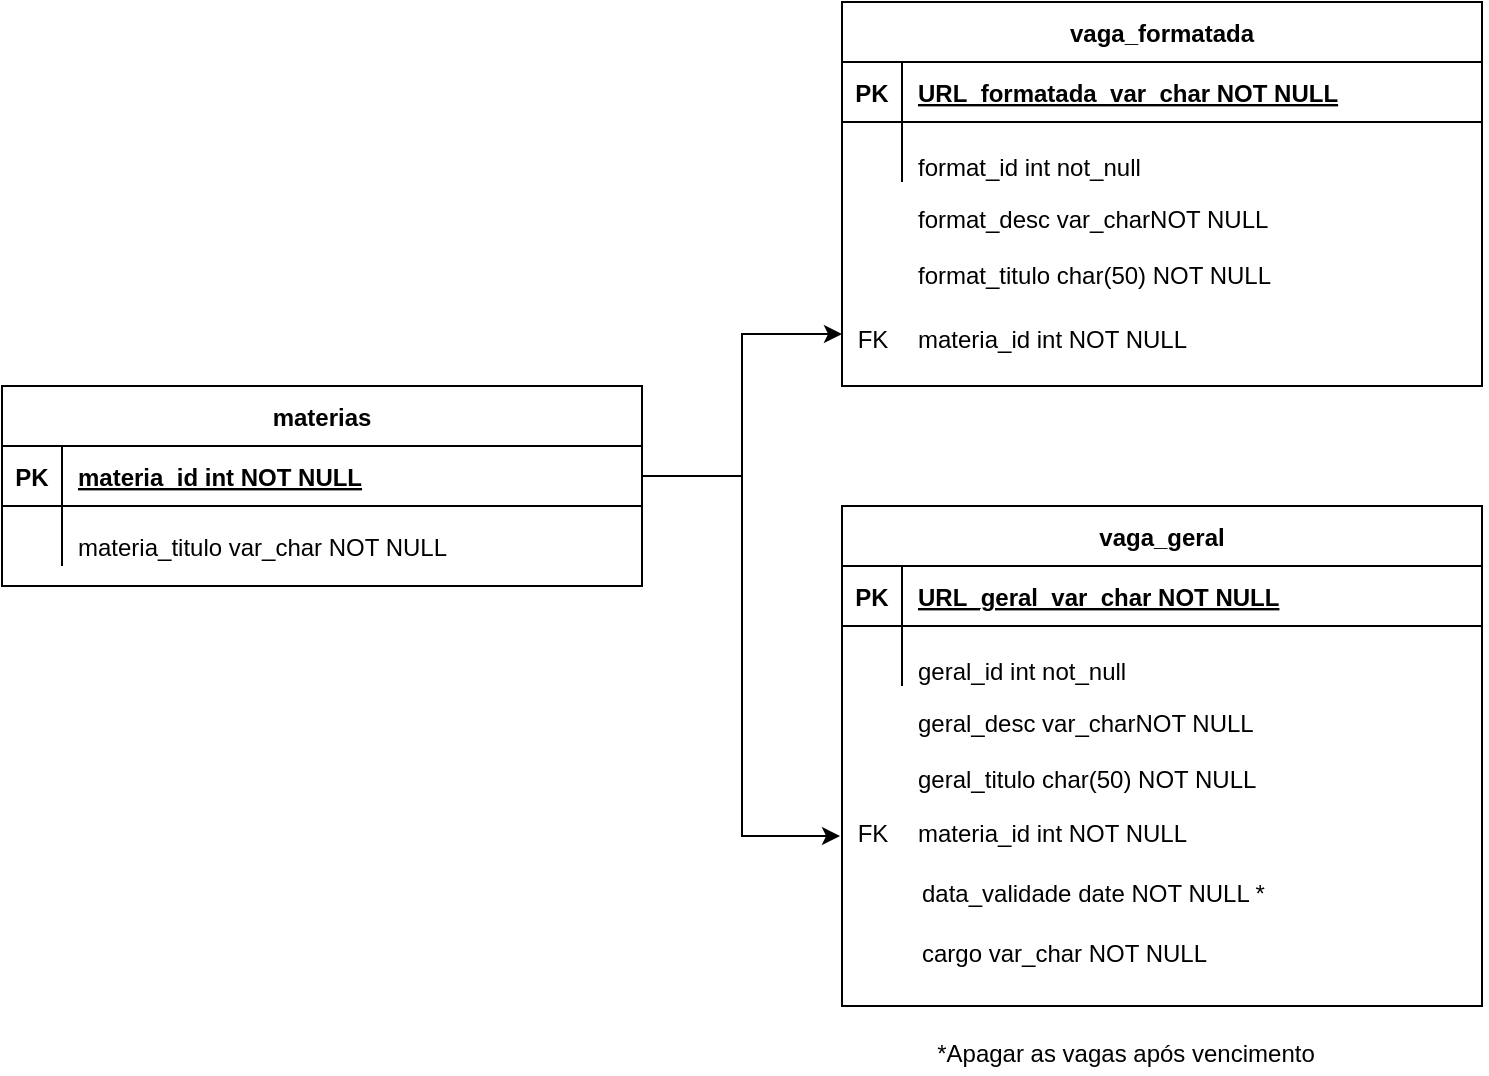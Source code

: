 <mxfile version="15.0.3" type="github" pages="4">
  <diagram id="czYuIRbQ6l2w0m3v4Nq1" name="MER">
    <mxGraphModel dx="1422" dy="791" grid="1" gridSize="10" guides="1" tooltips="1" connect="1" arrows="1" fold="1" page="1" pageScale="1" pageWidth="850" pageHeight="1100" math="0" shadow="0">
      <root>
        <mxCell id="0" />
        <mxCell id="1" parent="0" />
        <mxCell id="hlGLuwuzqGQmsSktjfiK-1" value="vaga_geral" style="shape=table;startSize=30;container=1;collapsible=1;childLayout=tableLayout;fixedRows=1;rowLines=0;fontStyle=1;align=center;resizeLast=1;" parent="1" vertex="1">
          <mxGeometry x="460" y="400" width="320" height="250" as="geometry">
            <mxRectangle x="120" y="120" width="100" height="30" as="alternateBounds" />
          </mxGeometry>
        </mxCell>
        <mxCell id="hlGLuwuzqGQmsSktjfiK-2" value="" style="shape=partialRectangle;collapsible=0;dropTarget=0;pointerEvents=0;fillColor=none;points=[[0,0.5],[1,0.5]];portConstraint=eastwest;top=0;left=0;right=0;bottom=1;" parent="hlGLuwuzqGQmsSktjfiK-1" vertex="1">
          <mxGeometry y="30" width="320" height="30" as="geometry" />
        </mxCell>
        <mxCell id="hlGLuwuzqGQmsSktjfiK-3" value="PK" style="shape=partialRectangle;overflow=hidden;connectable=0;fillColor=none;top=0;left=0;bottom=0;right=0;fontStyle=1;" parent="hlGLuwuzqGQmsSktjfiK-2" vertex="1">
          <mxGeometry width="30" height="30" as="geometry" />
        </mxCell>
        <mxCell id="hlGLuwuzqGQmsSktjfiK-4" value="URL_geral  var_char NOT NULL " style="shape=partialRectangle;overflow=hidden;connectable=0;fillColor=none;top=0;left=0;bottom=0;right=0;align=left;spacingLeft=6;fontStyle=5;" parent="hlGLuwuzqGQmsSktjfiK-2" vertex="1">
          <mxGeometry x="30" width="290" height="30" as="geometry" />
        </mxCell>
        <mxCell id="hlGLuwuzqGQmsSktjfiK-5" value="" style="shape=partialRectangle;collapsible=0;dropTarget=0;pointerEvents=0;fillColor=none;points=[[0,0.5],[1,0.5]];portConstraint=eastwest;top=0;left=0;right=0;bottom=0;" parent="hlGLuwuzqGQmsSktjfiK-1" vertex="1">
          <mxGeometry y="60" width="320" height="30" as="geometry" />
        </mxCell>
        <mxCell id="hlGLuwuzqGQmsSktjfiK-6" value="" style="shape=partialRectangle;overflow=hidden;connectable=0;fillColor=none;top=0;left=0;bottom=0;right=0;" parent="hlGLuwuzqGQmsSktjfiK-5" vertex="1">
          <mxGeometry width="30" height="30" as="geometry" />
        </mxCell>
        <mxCell id="hlGLuwuzqGQmsSktjfiK-7" value="" style="shape=partialRectangle;overflow=hidden;connectable=0;fillColor=none;top=0;left=0;bottom=0;right=0;align=left;spacingLeft=6;" parent="hlGLuwuzqGQmsSktjfiK-5" vertex="1">
          <mxGeometry x="30" width="290" height="30" as="geometry" />
        </mxCell>
        <mxCell id="hlGLuwuzqGQmsSktjfiK-8" value="geral_desc var_charNOT NULL" style="shape=partialRectangle;overflow=hidden;connectable=0;fillColor=none;top=0;left=0;bottom=0;right=0;align=left;spacingLeft=6;" parent="1" vertex="1">
          <mxGeometry x="490" y="493" width="290" height="30" as="geometry" />
        </mxCell>
        <mxCell id="hlGLuwuzqGQmsSktjfiK-9" value="geral_titulo char(50) NOT NULL" style="shape=partialRectangle;overflow=hidden;connectable=0;fillColor=none;top=0;left=0;bottom=0;right=0;align=left;spacingLeft=6;" parent="1" vertex="1">
          <mxGeometry x="490" y="521" width="290" height="30" as="geometry" />
        </mxCell>
        <mxCell id="hlGLuwuzqGQmsSktjfiK-10" value="geral_id int not_null" style="shape=partialRectangle;overflow=hidden;connectable=0;fillColor=none;top=0;left=0;bottom=0;right=0;align=left;spacingLeft=6;" parent="1" vertex="1">
          <mxGeometry x="490" y="467" width="290" height="30" as="geometry" />
        </mxCell>
        <mxCell id="hlGLuwuzqGQmsSktjfiK-11" value="vaga_formatada" style="shape=table;startSize=30;container=1;collapsible=1;childLayout=tableLayout;fixedRows=1;rowLines=0;fontStyle=1;align=center;resizeLast=1;" parent="1" vertex="1">
          <mxGeometry x="460" y="148" width="320" height="192" as="geometry">
            <mxRectangle x="120" y="120" width="100" height="30" as="alternateBounds" />
          </mxGeometry>
        </mxCell>
        <mxCell id="hlGLuwuzqGQmsSktjfiK-12" value="" style="shape=partialRectangle;collapsible=0;dropTarget=0;pointerEvents=0;fillColor=none;points=[[0,0.5],[1,0.5]];portConstraint=eastwest;top=0;left=0;right=0;bottom=1;" parent="hlGLuwuzqGQmsSktjfiK-11" vertex="1">
          <mxGeometry y="30" width="320" height="30" as="geometry" />
        </mxCell>
        <mxCell id="hlGLuwuzqGQmsSktjfiK-13" value="PK" style="shape=partialRectangle;overflow=hidden;connectable=0;fillColor=none;top=0;left=0;bottom=0;right=0;fontStyle=1;" parent="hlGLuwuzqGQmsSktjfiK-12" vertex="1">
          <mxGeometry width="30" height="30" as="geometry" />
        </mxCell>
        <mxCell id="hlGLuwuzqGQmsSktjfiK-14" value="URL_formatada  var_char NOT NULL " style="shape=partialRectangle;overflow=hidden;connectable=0;fillColor=none;top=0;left=0;bottom=0;right=0;align=left;spacingLeft=6;fontStyle=5;" parent="hlGLuwuzqGQmsSktjfiK-12" vertex="1">
          <mxGeometry x="30" width="290" height="30" as="geometry" />
        </mxCell>
        <mxCell id="hlGLuwuzqGQmsSktjfiK-15" value="" style="shape=partialRectangle;collapsible=0;dropTarget=0;pointerEvents=0;fillColor=none;points=[[0,0.5],[1,0.5]];portConstraint=eastwest;top=0;left=0;right=0;bottom=0;" parent="hlGLuwuzqGQmsSktjfiK-11" vertex="1">
          <mxGeometry y="60" width="320" height="30" as="geometry" />
        </mxCell>
        <mxCell id="hlGLuwuzqGQmsSktjfiK-16" value="" style="shape=partialRectangle;overflow=hidden;connectable=0;fillColor=none;top=0;left=0;bottom=0;right=0;" parent="hlGLuwuzqGQmsSktjfiK-15" vertex="1">
          <mxGeometry width="30" height="30" as="geometry" />
        </mxCell>
        <mxCell id="hlGLuwuzqGQmsSktjfiK-17" value="" style="shape=partialRectangle;overflow=hidden;connectable=0;fillColor=none;top=0;left=0;bottom=0;right=0;align=left;spacingLeft=6;" parent="hlGLuwuzqGQmsSktjfiK-15" vertex="1">
          <mxGeometry x="30" width="290" height="30" as="geometry" />
        </mxCell>
        <mxCell id="hlGLuwuzqGQmsSktjfiK-18" value="format_desc var_charNOT NULL" style="shape=partialRectangle;overflow=hidden;connectable=0;fillColor=none;top=0;left=0;bottom=0;right=0;align=left;spacingLeft=6;" parent="1" vertex="1">
          <mxGeometry x="490" y="241" width="290" height="30" as="geometry" />
        </mxCell>
        <mxCell id="hlGLuwuzqGQmsSktjfiK-19" value="format_titulo char(50) NOT NULL" style="shape=partialRectangle;overflow=hidden;connectable=0;fillColor=none;top=0;left=0;bottom=0;right=0;align=left;spacingLeft=6;" parent="1" vertex="1">
          <mxGeometry x="490" y="269" width="290" height="30" as="geometry" />
        </mxCell>
        <mxCell id="hlGLuwuzqGQmsSktjfiK-20" value="format_id int not_null" style="shape=partialRectangle;overflow=hidden;connectable=0;fillColor=none;top=0;left=0;bottom=0;right=0;align=left;spacingLeft=6;" parent="1" vertex="1">
          <mxGeometry x="490" y="215" width="290" height="30" as="geometry" />
        </mxCell>
        <mxCell id="hlGLuwuzqGQmsSktjfiK-21" value="materias" style="shape=table;startSize=30;container=1;collapsible=1;childLayout=tableLayout;fixedRows=1;rowLines=0;fontStyle=1;align=center;resizeLast=1;" parent="1" vertex="1">
          <mxGeometry x="40" y="340" width="320" height="100" as="geometry">
            <mxRectangle x="120" y="120" width="100" height="30" as="alternateBounds" />
          </mxGeometry>
        </mxCell>
        <mxCell id="hlGLuwuzqGQmsSktjfiK-22" value="" style="shape=partialRectangle;collapsible=0;dropTarget=0;pointerEvents=0;fillColor=none;points=[[0,0.5],[1,0.5]];portConstraint=eastwest;top=0;left=0;right=0;bottom=1;" parent="hlGLuwuzqGQmsSktjfiK-21" vertex="1">
          <mxGeometry y="30" width="320" height="30" as="geometry" />
        </mxCell>
        <mxCell id="hlGLuwuzqGQmsSktjfiK-23" value="PK" style="shape=partialRectangle;overflow=hidden;connectable=0;fillColor=none;top=0;left=0;bottom=0;right=0;fontStyle=1;" parent="hlGLuwuzqGQmsSktjfiK-22" vertex="1">
          <mxGeometry width="30" height="30" as="geometry" />
        </mxCell>
        <mxCell id="hlGLuwuzqGQmsSktjfiK-24" value="materia_id int NOT NULL" style="shape=partialRectangle;overflow=hidden;connectable=0;fillColor=none;top=0;left=0;bottom=0;right=0;align=left;spacingLeft=6;fontStyle=5;" parent="hlGLuwuzqGQmsSktjfiK-22" vertex="1">
          <mxGeometry x="30" width="290" height="30" as="geometry" />
        </mxCell>
        <mxCell id="hlGLuwuzqGQmsSktjfiK-25" value="" style="shape=partialRectangle;collapsible=0;dropTarget=0;pointerEvents=0;fillColor=none;points=[[0,0.5],[1,0.5]];portConstraint=eastwest;top=0;left=0;right=0;bottom=0;" parent="hlGLuwuzqGQmsSktjfiK-21" vertex="1">
          <mxGeometry y="60" width="320" height="30" as="geometry" />
        </mxCell>
        <mxCell id="hlGLuwuzqGQmsSktjfiK-26" value="" style="shape=partialRectangle;overflow=hidden;connectable=0;fillColor=none;top=0;left=0;bottom=0;right=0;" parent="hlGLuwuzqGQmsSktjfiK-25" vertex="1">
          <mxGeometry width="30" height="30" as="geometry" />
        </mxCell>
        <mxCell id="hlGLuwuzqGQmsSktjfiK-27" value="" style="shape=partialRectangle;overflow=hidden;connectable=0;fillColor=none;top=0;left=0;bottom=0;right=0;align=left;spacingLeft=6;" parent="hlGLuwuzqGQmsSktjfiK-25" vertex="1">
          <mxGeometry x="30" width="290" height="30" as="geometry" />
        </mxCell>
        <mxCell id="hlGLuwuzqGQmsSktjfiK-28" value="materia_id int NOT NULL" style="shape=partialRectangle;overflow=hidden;connectable=0;fillColor=none;top=0;left=0;bottom=0;right=0;align=left;spacingLeft=6;" parent="1" vertex="1">
          <mxGeometry x="490" y="548" width="290" height="30" as="geometry" />
        </mxCell>
        <mxCell id="hlGLuwuzqGQmsSktjfiK-29" value="FK" style="text;html=1;align=center;verticalAlign=middle;resizable=0;points=[];autosize=1;strokeColor=none;" parent="1" vertex="1">
          <mxGeometry x="460" y="554" width="30" height="20" as="geometry" />
        </mxCell>
        <mxCell id="hlGLuwuzqGQmsSktjfiK-30" value="materia_id int NOT NULL" style="shape=partialRectangle;overflow=hidden;connectable=0;fillColor=none;top=0;left=0;bottom=0;right=0;align=left;spacingLeft=6;" parent="1" vertex="1">
          <mxGeometry x="490" y="301" width="290" height="30" as="geometry" />
        </mxCell>
        <mxCell id="hlGLuwuzqGQmsSktjfiK-31" value="FK" style="text;html=1;align=center;verticalAlign=middle;resizable=0;points=[];autosize=1;strokeColor=none;" parent="1" vertex="1">
          <mxGeometry x="460" y="307" width="30" height="20" as="geometry" />
        </mxCell>
        <mxCell id="hlGLuwuzqGQmsSktjfiK-32" style="edgeStyle=orthogonalEdgeStyle;rounded=0;orthogonalLoop=1;jettySize=auto;html=1;exitX=1;exitY=0.5;exitDx=0;exitDy=0;entryX=0;entryY=0.35;entryDx=0;entryDy=0;entryPerimeter=0;" parent="1" source="hlGLuwuzqGQmsSktjfiK-22" target="hlGLuwuzqGQmsSktjfiK-31" edge="1">
          <mxGeometry relative="1" as="geometry" />
        </mxCell>
        <mxCell id="hlGLuwuzqGQmsSktjfiK-33" style="edgeStyle=orthogonalEdgeStyle;rounded=0;orthogonalLoop=1;jettySize=auto;html=1;exitX=1;exitY=0.5;exitDx=0;exitDy=0;entryX=-0.033;entryY=0.55;entryDx=0;entryDy=0;entryPerimeter=0;" parent="1" source="hlGLuwuzqGQmsSktjfiK-22" target="hlGLuwuzqGQmsSktjfiK-29" edge="1">
          <mxGeometry relative="1" as="geometry" />
        </mxCell>
        <mxCell id="R3ozqUevTF7wbkg006Hf-2" value="data_validade date NOT NULL *" style="shape=partialRectangle;overflow=hidden;connectable=0;fillColor=none;top=0;left=0;bottom=0;right=0;align=left;spacingLeft=6;" parent="1" vertex="1">
          <mxGeometry x="492" y="578" width="290" height="30" as="geometry" />
        </mxCell>
        <mxCell id="R3ozqUevTF7wbkg006Hf-3" value="*Apagar as vagas após vencimento" style="text;html=1;strokeColor=none;fillColor=none;align=center;verticalAlign=middle;whiteSpace=wrap;rounded=0;" parent="1" vertex="1">
          <mxGeometry x="492" y="664" width="220" height="20" as="geometry" />
        </mxCell>
        <mxCell id="rCnXIu9rss3aTeOQ9NVy-1" value="materia_titulo var_char NOT NULL" style="shape=partialRectangle;overflow=hidden;connectable=0;fillColor=none;top=0;left=0;bottom=0;right=0;align=left;spacingLeft=6;" parent="1" vertex="1">
          <mxGeometry x="70" y="405" width="290" height="30" as="geometry" />
        </mxCell>
        <mxCell id="pCmWFzZ8pjuEXUEqFDOf-1" value="cargo var_char NOT NULL" style="shape=partialRectangle;overflow=hidden;connectable=0;fillColor=none;top=0;left=0;bottom=0;right=0;align=left;spacingLeft=6;" vertex="1" parent="1">
          <mxGeometry x="492" y="608" width="290" height="30" as="geometry" />
        </mxCell>
      </root>
    </mxGraphModel>
  </diagram>
  <diagram id="5HQZHZXI6CJOZLei4cRY" name="Use Case">
    <mxGraphModel dx="981" dy="512" grid="1" gridSize="10" guides="1" tooltips="1" connect="1" arrows="1" fold="1" page="1" pageScale="1" pageWidth="850" pageHeight="1100" math="0" shadow="0">
      <root>
        <mxCell id="19ek_G5kQp1LX_UoxI3b-0" />
        <mxCell id="19ek_G5kQp1LX_UoxI3b-1" parent="19ek_G5kQp1LX_UoxI3b-0" />
        <mxCell id="v95JeKkRksGh9sBzTp4K-0" value="" style="rounded=1;whiteSpace=wrap;html=1;" parent="19ek_G5kQp1LX_UoxI3b-1" vertex="1">
          <mxGeometry x="230" y="160" width="210" height="390" as="geometry" />
        </mxCell>
        <mxCell id="DesbnE-GQGL-AsB6o-nn-5" style="edgeStyle=orthogonalEdgeStyle;rounded=0;orthogonalLoop=1;jettySize=auto;html=1;entryX=1;entryY=0.5;entryDx=0;entryDy=0;" edge="1" parent="19ek_G5kQp1LX_UoxI3b-1" source="v95JeKkRksGh9sBzTp4K-1" target="v95JeKkRksGh9sBzTp4K-8">
          <mxGeometry relative="1" as="geometry" />
        </mxCell>
        <mxCell id="v95JeKkRksGh9sBzTp4K-1" value="&lt;div&gt;candidato&lt;/div&gt;" style="shape=umlActor;verticalLabelPosition=bottom;verticalAlign=top;html=1;outlineConnect=0;" parent="19ek_G5kQp1LX_UoxI3b-1" vertex="1">
          <mxGeometry x="550" y="230" width="30" height="60" as="geometry" />
        </mxCell>
        <mxCell id="DesbnE-GQGL-AsB6o-nn-7" style="edgeStyle=orthogonalEdgeStyle;rounded=0;orthogonalLoop=1;jettySize=auto;html=1;entryX=0.5;entryY=1;entryDx=0;entryDy=0;" edge="1" parent="19ek_G5kQp1LX_UoxI3b-1" source="v95JeKkRksGh9sBzTp4K-3" target="v95JeKkRksGh9sBzTp4K-8">
          <mxGeometry relative="1" as="geometry" />
        </mxCell>
        <mxCell id="v95JeKkRksGh9sBzTp4K-3" value="/" style="ellipse;whiteSpace=wrap;html=1;" parent="19ek_G5kQp1LX_UoxI3b-1" vertex="1">
          <mxGeometry x="275.5" y="340" width="120" height="60" as="geometry" />
        </mxCell>
        <mxCell id="v95JeKkRksGh9sBzTp4K-6" value="TecBusca" style="text;html=1;strokeColor=none;fillColor=none;align=center;verticalAlign=middle;whiteSpace=wrap;rounded=0;" parent="19ek_G5kQp1LX_UoxI3b-1" vertex="1">
          <mxGeometry x="290" y="180" width="90" height="20" as="geometry" />
        </mxCell>
        <mxCell id="v95JeKkRksGh9sBzTp4K-7" value="&lt;div&gt;Visualizar&lt;/div&gt;&lt;div&gt;vagas&lt;/div&gt;" style="text;html=1;strokeColor=none;fillColor=none;align=center;verticalAlign=middle;whiteSpace=wrap;rounded=0;" parent="19ek_G5kQp1LX_UoxI3b-1" vertex="1">
          <mxGeometry x="292.5" y="356" width="90" height="30" as="geometry" />
        </mxCell>
        <mxCell id="v95JeKkRksGh9sBzTp4K-8" value="" style="ellipse;whiteSpace=wrap;html=1;" parent="19ek_G5kQp1LX_UoxI3b-1" vertex="1">
          <mxGeometry x="275" y="230" width="120" height="60" as="geometry" />
        </mxCell>
        <mxCell id="v95JeKkRksGh9sBzTp4K-9" value="Pesquisar vagas" style="text;html=1;strokeColor=none;fillColor=none;align=center;verticalAlign=middle;whiteSpace=wrap;rounded=0;" parent="19ek_G5kQp1LX_UoxI3b-1" vertex="1">
          <mxGeometry x="290" y="240" width="90" height="40" as="geometry" />
        </mxCell>
        <mxCell id="DesbnE-GQGL-AsB6o-nn-8" style="edgeStyle=orthogonalEdgeStyle;rounded=0;orthogonalLoop=1;jettySize=auto;html=1;entryX=0;entryY=0.5;entryDx=0;entryDy=0;" edge="1" parent="19ek_G5kQp1LX_UoxI3b-1" source="DesbnE-GQGL-AsB6o-nn-0" target="DesbnE-GQGL-AsB6o-nn-1">
          <mxGeometry relative="1" as="geometry" />
        </mxCell>
        <mxCell id="DesbnE-GQGL-AsB6o-nn-0" value="Sistema" style="shape=umlActor;verticalLabelPosition=bottom;verticalAlign=top;html=1;outlineConnect=0;" vertex="1" parent="19ek_G5kQp1LX_UoxI3b-1">
          <mxGeometry x="50" y="450" width="30" height="60" as="geometry" />
        </mxCell>
        <mxCell id="DesbnE-GQGL-AsB6o-nn-1" value="" style="ellipse;whiteSpace=wrap;html=1;" vertex="1" parent="19ek_G5kQp1LX_UoxI3b-1">
          <mxGeometry x="280" y="450" width="115" height="60" as="geometry" />
        </mxCell>
        <mxCell id="DesbnE-GQGL-AsB6o-nn-2" value="Cadastrar vagas" style="text;html=1;strokeColor=none;fillColor=none;align=center;verticalAlign=middle;whiteSpace=wrap;rounded=0;" vertex="1" parent="19ek_G5kQp1LX_UoxI3b-1">
          <mxGeometry x="290" y="460" width="90" height="40" as="geometry" />
        </mxCell>
      </root>
    </mxGraphModel>
  </diagram>
  <diagram id="tID1n13CGh0lt_Elbe-U" name="Diagrama de atividades">
    <mxGraphModel dx="1822" dy="791" grid="1" gridSize="10" guides="1" tooltips="1" connect="1" arrows="1" fold="1" page="0" pageScale="1" pageWidth="850" pageHeight="1100" math="0" shadow="0">
      <root>
        <mxCell id="aurPjL6bR6JKtBZm8IZp-0" />
        <mxCell id="aurPjL6bR6JKtBZm8IZp-1" parent="aurPjL6bR6JKtBZm8IZp-0" />
        <mxCell id="aurPjL6bR6JKtBZm8IZp-7" value="" style="shape=table;startSize=0;container=1;collapsible=0;childLayout=tableLayout;" parent="aurPjL6bR6JKtBZm8IZp-1" vertex="1">
          <mxGeometry x="-80" y="102" width="1170" height="660" as="geometry" />
        </mxCell>
        <mxCell id="aurPjL6bR6JKtBZm8IZp-8" value="" style="shape=partialRectangle;collapsible=0;dropTarget=0;pointerEvents=0;fillColor=none;top=0;left=0;bottom=0;right=0;points=[[0,0.5],[1,0.5]];portConstraint=eastwest;" parent="aurPjL6bR6JKtBZm8IZp-7" vertex="1">
          <mxGeometry width="1170" height="106" as="geometry" />
        </mxCell>
        <mxCell id="aurPjL6bR6JKtBZm8IZp-9" value="&lt;div&gt;&lt;br&gt;&lt;/div&gt;&lt;div&gt;&lt;br&gt;&lt;/div&gt;" style="shape=partialRectangle;html=1;whiteSpace=wrap;connectable=0;overflow=hidden;fillColor=none;top=0;left=0;bottom=0;right=0;pointerEvents=1;" parent="aurPjL6bR6JKtBZm8IZp-8" vertex="1">
          <mxGeometry width="390" height="106" as="geometry" />
        </mxCell>
        <mxCell id="aurPjL6bR6JKtBZm8IZp-10" value="" style="shape=partialRectangle;html=1;whiteSpace=wrap;connectable=0;overflow=hidden;fillColor=none;top=0;left=0;bottom=0;right=0;pointerEvents=1;" parent="aurPjL6bR6JKtBZm8IZp-8" vertex="1">
          <mxGeometry x="390" width="390" height="106" as="geometry" />
        </mxCell>
        <mxCell id="aurPjL6bR6JKtBZm8IZp-11" value="" style="shape=partialRectangle;html=1;whiteSpace=wrap;connectable=0;overflow=hidden;fillColor=none;top=0;left=0;bottom=0;right=0;pointerEvents=1;" parent="aurPjL6bR6JKtBZm8IZp-8" vertex="1">
          <mxGeometry x="780" width="390" height="106" as="geometry" />
        </mxCell>
        <mxCell id="aurPjL6bR6JKtBZm8IZp-12" value="" style="shape=partialRectangle;collapsible=0;dropTarget=0;pointerEvents=0;fillColor=none;top=0;left=0;bottom=0;right=0;points=[[0,0.5],[1,0.5]];portConstraint=eastwest;" parent="aurPjL6bR6JKtBZm8IZp-7" vertex="1">
          <mxGeometry y="106" width="1170" height="554" as="geometry" />
        </mxCell>
        <mxCell id="aurPjL6bR6JKtBZm8IZp-13" value="" style="shape=partialRectangle;html=1;whiteSpace=wrap;connectable=0;overflow=hidden;fillColor=none;top=0;left=0;bottom=0;right=0;pointerEvents=1;" parent="aurPjL6bR6JKtBZm8IZp-12" vertex="1">
          <mxGeometry width="390" height="554" as="geometry" />
        </mxCell>
        <mxCell id="aurPjL6bR6JKtBZm8IZp-14" value="" style="shape=partialRectangle;html=1;whiteSpace=wrap;connectable=0;overflow=hidden;fillColor=none;top=0;left=0;bottom=0;right=0;pointerEvents=1;" parent="aurPjL6bR6JKtBZm8IZp-12" vertex="1">
          <mxGeometry x="390" width="390" height="554" as="geometry" />
        </mxCell>
        <mxCell id="aurPjL6bR6JKtBZm8IZp-15" value="" style="shape=partialRectangle;html=1;whiteSpace=wrap;connectable=0;overflow=hidden;fillColor=none;top=0;left=0;bottom=0;right=0;pointerEvents=1;" parent="aurPjL6bR6JKtBZm8IZp-12" vertex="1">
          <mxGeometry x="780" width="390" height="554" as="geometry" />
        </mxCell>
        <mxCell id="lxFaHfnZ8NVm4HfucrU9-0" value="Scrapper" style="text;html=1;strokeColor=none;fillColor=none;align=center;verticalAlign=middle;whiteSpace=wrap;rounded=0;fontSize=14;" parent="aurPjL6bR6JKtBZm8IZp-1" vertex="1">
          <mxGeometry x="-80" y="100" width="390" height="110" as="geometry" />
        </mxCell>
        <mxCell id="lxFaHfnZ8NVm4HfucrU9-1" value="Naive Classificator" style="text;html=1;strokeColor=none;fillColor=none;align=center;verticalAlign=middle;whiteSpace=wrap;rounded=0;fontSize=14;" parent="aurPjL6bR6JKtBZm8IZp-1" vertex="1">
          <mxGeometry x="310" y="100" width="390" height="110" as="geometry" />
        </mxCell>
        <mxCell id="lxFaHfnZ8NVm4HfucrU9-2" value="Site (Human interface)" style="text;html=1;strokeColor=none;fillColor=none;align=center;verticalAlign=middle;whiteSpace=wrap;rounded=0;fontSize=14;" parent="aurPjL6bR6JKtBZm8IZp-1" vertex="1">
          <mxGeometry x="700" y="100" width="390" height="110" as="geometry" />
        </mxCell>
        <mxCell id="vH5uTCs458pLMklBIXI0-4" style="edgeStyle=orthogonalEdgeStyle;rounded=0;orthogonalLoop=1;jettySize=auto;html=1;exitX=1;exitY=0.5;exitDx=0;exitDy=0;entryX=0;entryY=0.5;entryDx=0;entryDy=0;fontSize=14;" parent="aurPjL6bR6JKtBZm8IZp-1" source="vH5uTCs458pLMklBIXI0-0" target="vH5uTCs458pLMklBIXI0-1" edge="1">
          <mxGeometry relative="1" as="geometry" />
        </mxCell>
        <mxCell id="vH5uTCs458pLMklBIXI0-33" style="edgeStyle=orthogonalEdgeStyle;rounded=0;orthogonalLoop=1;jettySize=auto;html=1;entryX=0;entryY=0.5;entryDx=0;entryDy=0;fontSize=14;" parent="aurPjL6bR6JKtBZm8IZp-1" source="vH5uTCs458pLMklBIXI0-0" target="vH5uTCs458pLMklBIXI0-20" edge="1">
          <mxGeometry relative="1" as="geometry" />
        </mxCell>
        <mxCell id="vH5uTCs458pLMklBIXI0-0" value="" style="ellipse;whiteSpace=wrap;html=1;fontSize=14;fillColor=#000000;" parent="aurPjL6bR6JKtBZm8IZp-1" vertex="1">
          <mxGeometry x="-60" y="365" width="10" height="10" as="geometry" />
        </mxCell>
        <mxCell id="vH5uTCs458pLMklBIXI0-34" style="edgeStyle=orthogonalEdgeStyle;rounded=0;orthogonalLoop=1;jettySize=auto;html=1;entryX=0;entryY=0.5;entryDx=0;entryDy=0;fontSize=14;" parent="aurPjL6bR6JKtBZm8IZp-1" source="vH5uTCs458pLMklBIXI0-1" target="vH5uTCs458pLMklBIXI0-6" edge="1">
          <mxGeometry relative="1" as="geometry" />
        </mxCell>
        <mxCell id="vH5uTCs458pLMklBIXI0-1" value="Coleta dados públicos sobre vagas de emprego" style="rounded=1;whiteSpace=wrap;html=1;fontSize=14;fillColor=#FFFFFF;" parent="aurPjL6bR6JKtBZm8IZp-1" vertex="1">
          <mxGeometry y="340" width="170" height="60" as="geometry" />
        </mxCell>
        <mxCell id="vH5uTCs458pLMklBIXI0-25" style="edgeStyle=orthogonalEdgeStyle;rounded=0;orthogonalLoop=1;jettySize=auto;html=1;entryX=0.5;entryY=0;entryDx=0;entryDy=0;fontSize=14;" parent="aurPjL6bR6JKtBZm8IZp-1" source="vH5uTCs458pLMklBIXI0-6" target="vH5uTCs458pLMklBIXI0-8" edge="1">
          <mxGeometry relative="1" as="geometry" />
        </mxCell>
        <mxCell id="vH5uTCs458pLMklBIXI0-6" value="Cria modelo &lt;span&gt;matemático&lt;/span&gt; de probabilidade das vagas e palavras chaves" style="rounded=1;whiteSpace=wrap;html=1;fontSize=14;fillColor=#FFFFFF;" parent="aurPjL6bR6JKtBZm8IZp-1" vertex="1">
          <mxGeometry x="420" y="240" width="200" height="119" as="geometry" />
        </mxCell>
        <mxCell id="vH5uTCs458pLMklBIXI0-38" style="edgeStyle=orthogonalEdgeStyle;rounded=0;orthogonalLoop=1;jettySize=auto;html=1;entryX=0.5;entryY=0;entryDx=0;entryDy=0;fontSize=14;" parent="aurPjL6bR6JKtBZm8IZp-1" source="vH5uTCs458pLMklBIXI0-8" target="vH5uTCs458pLMklBIXI0-10" edge="1">
          <mxGeometry relative="1" as="geometry" />
        </mxCell>
        <mxCell id="vH5uTCs458pLMklBIXI0-8" value="Adiciona o curso mais &lt;span&gt;&lt;span&gt;provável&lt;/span&gt;&lt;/span&gt; para a vaga" style="rounded=1;whiteSpace=wrap;html=1;fontSize=14;fillColor=#FFFFFF;" parent="aurPjL6bR6JKtBZm8IZp-1" vertex="1">
          <mxGeometry x="435" y="420" width="170" height="60" as="geometry" />
        </mxCell>
        <mxCell id="vH5uTCs458pLMklBIXI0-10" value="Armazena vagas no banco de dados" style="rounded=1;whiteSpace=wrap;html=1;fontSize=14;fillColor=#FFFFFF;" parent="aurPjL6bR6JKtBZm8IZp-1" vertex="1">
          <mxGeometry x="427.5" y="550" width="185" height="63.5" as="geometry" />
        </mxCell>
        <mxCell id="vH5uTCs458pLMklBIXI0-35" style="edgeStyle=orthogonalEdgeStyle;rounded=0;orthogonalLoop=1;jettySize=auto;html=1;entryX=0;entryY=0.5;entryDx=0;entryDy=0;fontSize=14;" parent="aurPjL6bR6JKtBZm8IZp-1" source="vH5uTCs458pLMklBIXI0-20" target="vH5uTCs458pLMklBIXI0-6" edge="1">
          <mxGeometry relative="1" as="geometry" />
        </mxCell>
        <mxCell id="vH5uTCs458pLMklBIXI0-20" value="Coleta dados públicos sobre vagas de emprego classificadas com os cursos da FATEC Indaiatuba" style="rounded=1;whiteSpace=wrap;html=1;fontSize=14;fillColor=#FFFFFF;" parent="aurPjL6bR6JKtBZm8IZp-1" vertex="1">
          <mxGeometry y="425" width="170" height="140" as="geometry" />
        </mxCell>
        <mxCell id="vH5uTCs458pLMklBIXI0-39" style="edgeStyle=orthogonalEdgeStyle;rounded=0;orthogonalLoop=1;jettySize=auto;html=1;entryX=1;entryY=0.5;entryDx=0;entryDy=0;fontSize=14;" parent="aurPjL6bR6JKtBZm8IZp-1" source="vH5uTCs458pLMklBIXI0-29" target="vH5uTCs458pLMklBIXI0-10" edge="1">
          <mxGeometry relative="1" as="geometry">
            <Array as="points">
              <mxPoint x="710" y="310" />
              <mxPoint x="710" y="582" />
            </Array>
          </mxGeometry>
        </mxCell>
        <mxCell id="vH5uTCs458pLMklBIXI0-29" value="Apresenta vagas classificadas" style="rounded=1;whiteSpace=wrap;html=1;fontSize=14;fillColor=#FFFFFF;" parent="aurPjL6bR6JKtBZm8IZp-1" vertex="1">
          <mxGeometry x="790" y="280" width="230" height="60" as="geometry" />
        </mxCell>
        <mxCell id="vH5uTCs458pLMklBIXI0-41" style="edgeStyle=orthogonalEdgeStyle;rounded=0;orthogonalLoop=1;jettySize=auto;html=1;entryX=1;entryY=0.5;entryDx=0;entryDy=0;fontSize=14;" parent="aurPjL6bR6JKtBZm8IZp-1" source="vH5uTCs458pLMklBIXI0-40" target="vH5uTCs458pLMklBIXI0-10" edge="1">
          <mxGeometry relative="1" as="geometry">
            <Array as="points">
              <mxPoint x="710" y="420" />
              <mxPoint x="710" y="582" />
            </Array>
          </mxGeometry>
        </mxCell>
        <mxCell id="vH5uTCs458pLMklBIXI0-40" value="Pesquisa vagas e palavras chave" style="rounded=1;whiteSpace=wrap;html=1;fontSize=14;fillColor=#FFFFFF;" parent="aurPjL6bR6JKtBZm8IZp-1" vertex="1">
          <mxGeometry x="790" y="390" width="230" height="60" as="geometry" />
        </mxCell>
      </root>
    </mxGraphModel>
  </diagram>
  <diagram id="aisuCKKcL6ie5D2Abgce" name="Diagrama de atividades 2">
    <mxGraphModel dx="1422" dy="791" grid="1" gridSize="10" guides="1" tooltips="1" connect="1" arrows="1" fold="1" page="1" pageScale="1" pageWidth="850" pageHeight="1100" math="0" shadow="0">
      <root>
        <mxCell id="ZbOP_SiQyYZVw6nDdga3-0" />
        <mxCell id="ZbOP_SiQyYZVw6nDdga3-1" parent="ZbOP_SiQyYZVw6nDdga3-0" />
        <mxCell id="8DEVtjZ_VwXqCxVmljF6-0" style="edgeStyle=orthogonalEdgeStyle;rounded=0;orthogonalLoop=1;jettySize=auto;html=1;entryX=0;entryY=0.5;entryDx=0;entryDy=0;" edge="1" parent="ZbOP_SiQyYZVw6nDdga3-1" source="ZbOP_SiQyYZVw6nDdga3-2" target="ZbOP_SiQyYZVw6nDdga3-3">
          <mxGeometry relative="1" as="geometry" />
        </mxCell>
        <mxCell id="ZbOP_SiQyYZVw6nDdga3-2" value="" style="ellipse;whiteSpace=wrap;html=1;fillColor=#000000;" vertex="1" parent="ZbOP_SiQyYZVw6nDdga3-1">
          <mxGeometry x="240" y="90" width="20" height="20" as="geometry" />
        </mxCell>
        <mxCell id="S-wmxlLMF9Ut2aDjri9g-1" style="edgeStyle=orthogonalEdgeStyle;rounded=0;orthogonalLoop=1;jettySize=auto;html=1;entryX=0.5;entryY=0;entryDx=0;entryDy=0;" edge="1" parent="ZbOP_SiQyYZVw6nDdga3-1" source="ZbOP_SiQyYZVw6nDdga3-3" target="S-wmxlLMF9Ut2aDjri9g-0">
          <mxGeometry relative="1" as="geometry" />
        </mxCell>
        <mxCell id="ZbOP_SiQyYZVw6nDdga3-3" value="Coleta dados públicos sobre vagas de emprego" style="rounded=1;whiteSpace=wrap;html=1;gradientColor=none;fillColor=#FFFFFF;" vertex="1" parent="ZbOP_SiQyYZVw6nDdga3-1">
          <mxGeometry x="340" y="60" width="170" height="80" as="geometry" />
        </mxCell>
        <mxCell id="x2gcA0a4yG7n2q50RaGc-1" value="" style="edgeStyle=orthogonalEdgeStyle;rounded=0;orthogonalLoop=1;jettySize=auto;html=1;" edge="1" parent="ZbOP_SiQyYZVw6nDdga3-1" source="S-wmxlLMF9Ut2aDjri9g-0" target="x2gcA0a4yG7n2q50RaGc-0">
          <mxGeometry relative="1" as="geometry" />
        </mxCell>
        <mxCell id="S-wmxlLMF9Ut2aDjri9g-0" value="Coleta dados públicos sobre vagas de emprego classificadas com os cursos da FATEC Indaiatuba" style="rounded=1;whiteSpace=wrap;html=1;fontSize=14;fillColor=#FFFFFF;" vertex="1" parent="ZbOP_SiQyYZVw6nDdga3-1">
          <mxGeometry x="340" y="190" width="170" height="130" as="geometry" />
        </mxCell>
        <mxCell id="XmwQlb7fUhFF0hy-sNln-1" value="" style="edgeStyle=orthogonalEdgeStyle;rounded=0;orthogonalLoop=1;jettySize=auto;html=1;" edge="1" parent="ZbOP_SiQyYZVw6nDdga3-1" source="x2gcA0a4yG7n2q50RaGc-0" target="XmwQlb7fUhFF0hy-sNln-0">
          <mxGeometry relative="1" as="geometry" />
        </mxCell>
        <mxCell id="x2gcA0a4yG7n2q50RaGc-0" value="Cria modelo &lt;span&gt;matemático&lt;/span&gt; de probabilidade das vagas e palavras chaves" style="rounded=1;whiteSpace=wrap;html=1;fontSize=14;fillColor=#FFFFFF;" vertex="1" parent="ZbOP_SiQyYZVw6nDdga3-1">
          <mxGeometry x="325" y="378" width="200" height="119" as="geometry" />
        </mxCell>
        <mxCell id="lp4mQN0Nt_HTfP5l72bY-1" value="" style="edgeStyle=orthogonalEdgeStyle;rounded=0;orthogonalLoop=1;jettySize=auto;html=1;" edge="1" parent="ZbOP_SiQyYZVw6nDdga3-1" source="XmwQlb7fUhFF0hy-sNln-0" target="lp4mQN0Nt_HTfP5l72bY-0">
          <mxGeometry relative="1" as="geometry" />
        </mxCell>
        <mxCell id="XmwQlb7fUhFF0hy-sNln-0" value="Adiciona o curso mais &lt;span&gt;&lt;span&gt;provável&lt;/span&gt;&lt;/span&gt; para a vaga" style="rounded=1;whiteSpace=wrap;html=1;fontSize=14;fillColor=#FFFFFF;" vertex="1" parent="ZbOP_SiQyYZVw6nDdga3-1">
          <mxGeometry x="340" y="545" width="170" height="60" as="geometry" />
        </mxCell>
        <mxCell id="lp4mQN0Nt_HTfP5l72bY-0" value="Armazena vagas no banco de dados" style="rounded=1;whiteSpace=wrap;html=1;fontSize=14;fillColor=#FFFFFF;" vertex="1" parent="ZbOP_SiQyYZVw6nDdga3-1">
          <mxGeometry x="333" y="680" width="185" height="63.5" as="geometry" />
        </mxCell>
      </root>
    </mxGraphModel>
  </diagram>
</mxfile>

